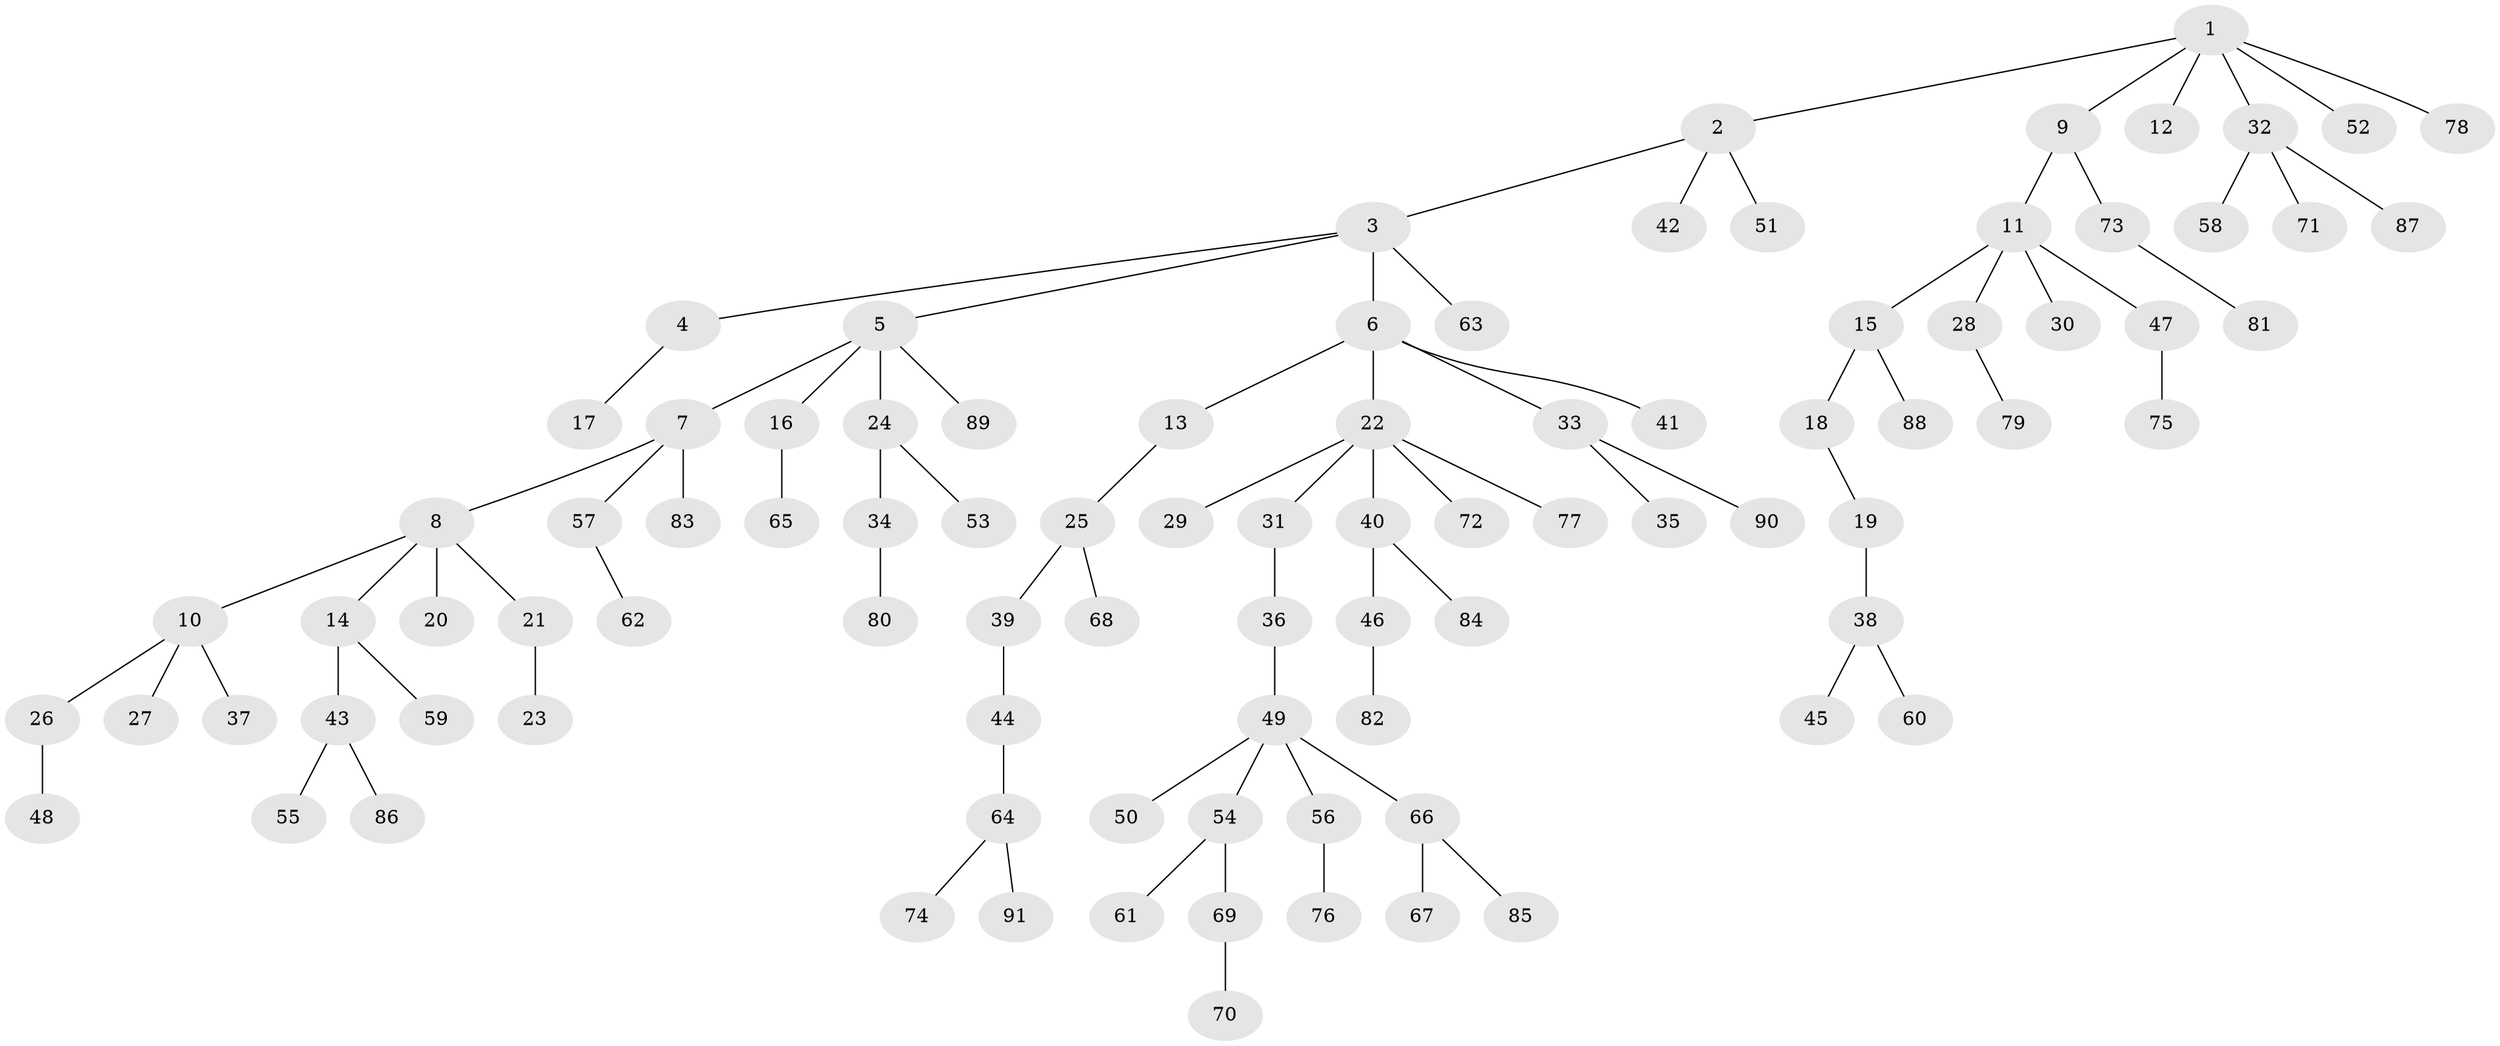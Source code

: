 // Generated by graph-tools (version 1.1) at 2025/37/03/09/25 02:37:05]
// undirected, 91 vertices, 90 edges
graph export_dot {
graph [start="1"]
  node [color=gray90,style=filled];
  1;
  2;
  3;
  4;
  5;
  6;
  7;
  8;
  9;
  10;
  11;
  12;
  13;
  14;
  15;
  16;
  17;
  18;
  19;
  20;
  21;
  22;
  23;
  24;
  25;
  26;
  27;
  28;
  29;
  30;
  31;
  32;
  33;
  34;
  35;
  36;
  37;
  38;
  39;
  40;
  41;
  42;
  43;
  44;
  45;
  46;
  47;
  48;
  49;
  50;
  51;
  52;
  53;
  54;
  55;
  56;
  57;
  58;
  59;
  60;
  61;
  62;
  63;
  64;
  65;
  66;
  67;
  68;
  69;
  70;
  71;
  72;
  73;
  74;
  75;
  76;
  77;
  78;
  79;
  80;
  81;
  82;
  83;
  84;
  85;
  86;
  87;
  88;
  89;
  90;
  91;
  1 -- 2;
  1 -- 9;
  1 -- 12;
  1 -- 32;
  1 -- 52;
  1 -- 78;
  2 -- 3;
  2 -- 42;
  2 -- 51;
  3 -- 4;
  3 -- 5;
  3 -- 6;
  3 -- 63;
  4 -- 17;
  5 -- 7;
  5 -- 16;
  5 -- 24;
  5 -- 89;
  6 -- 13;
  6 -- 22;
  6 -- 33;
  6 -- 41;
  7 -- 8;
  7 -- 57;
  7 -- 83;
  8 -- 10;
  8 -- 14;
  8 -- 20;
  8 -- 21;
  9 -- 11;
  9 -- 73;
  10 -- 26;
  10 -- 27;
  10 -- 37;
  11 -- 15;
  11 -- 28;
  11 -- 30;
  11 -- 47;
  13 -- 25;
  14 -- 43;
  14 -- 59;
  15 -- 18;
  15 -- 88;
  16 -- 65;
  18 -- 19;
  19 -- 38;
  21 -- 23;
  22 -- 29;
  22 -- 31;
  22 -- 40;
  22 -- 72;
  22 -- 77;
  24 -- 34;
  24 -- 53;
  25 -- 39;
  25 -- 68;
  26 -- 48;
  28 -- 79;
  31 -- 36;
  32 -- 58;
  32 -- 71;
  32 -- 87;
  33 -- 35;
  33 -- 90;
  34 -- 80;
  36 -- 49;
  38 -- 45;
  38 -- 60;
  39 -- 44;
  40 -- 46;
  40 -- 84;
  43 -- 55;
  43 -- 86;
  44 -- 64;
  46 -- 82;
  47 -- 75;
  49 -- 50;
  49 -- 54;
  49 -- 56;
  49 -- 66;
  54 -- 61;
  54 -- 69;
  56 -- 76;
  57 -- 62;
  64 -- 74;
  64 -- 91;
  66 -- 67;
  66 -- 85;
  69 -- 70;
  73 -- 81;
}
